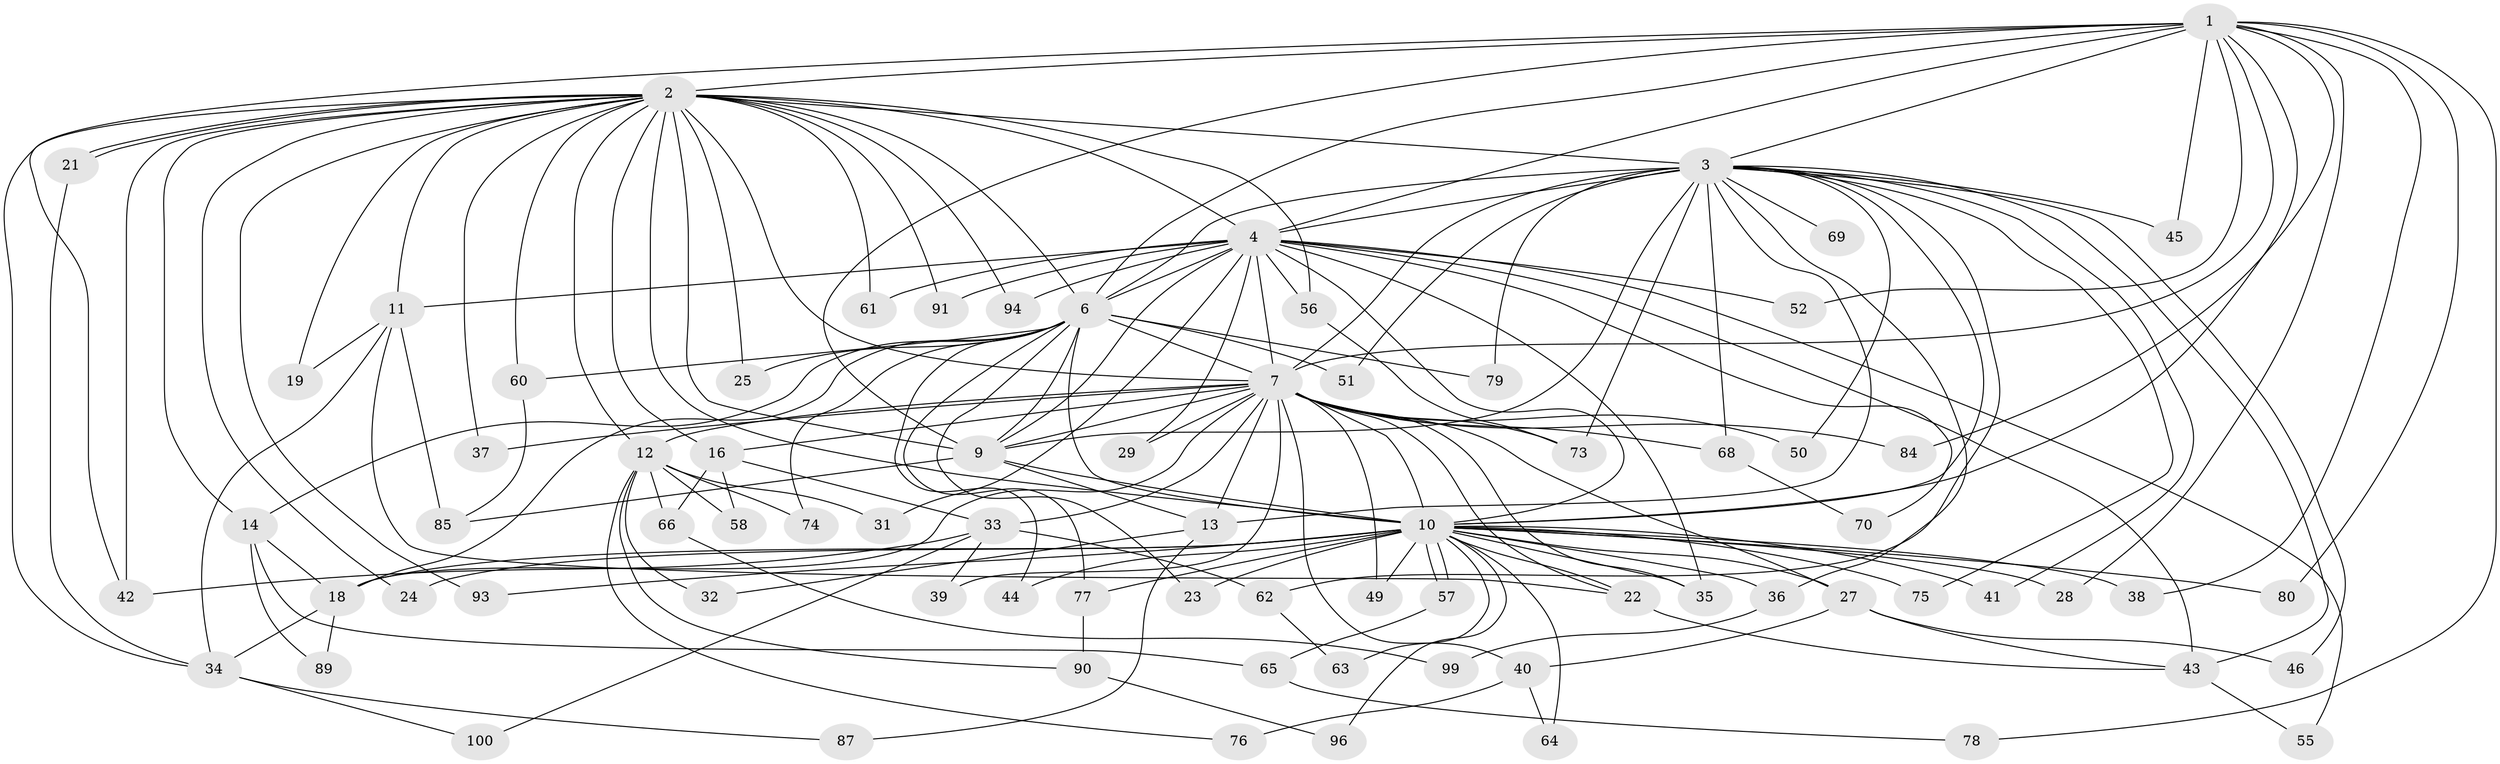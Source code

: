 // original degree distribution, {17: 0.01, 28: 0.01, 15: 0.01, 21: 0.01, 19: 0.01, 18: 0.01, 13: 0.01, 27: 0.01, 11: 0.01, 26: 0.01, 6: 0.05, 10: 0.01, 5: 0.04, 4: 0.04, 8: 0.01, 2: 0.54, 3: 0.21}
// Generated by graph-tools (version 1.1) at 2025/38/02/21/25 10:38:52]
// undirected, 76 vertices, 175 edges
graph export_dot {
graph [start="1"]
  node [color=gray90,style=filled];
  1 [super="+47"];
  2 [super="+72"];
  3 [super="+5"];
  4 [super="+15"];
  6 [super="+20"];
  7 [super="+8"];
  9 [super="+71"];
  10 [super="+17"];
  11;
  12 [super="+59"];
  13 [super="+26"];
  14;
  16 [super="+30"];
  18 [super="+54"];
  19;
  21 [super="+92"];
  22 [super="+48"];
  23;
  24;
  25;
  27 [super="+88"];
  28;
  29;
  31;
  32;
  33 [super="+86"];
  34 [super="+82"];
  35 [super="+83"];
  36;
  37;
  38;
  39;
  40 [super="+67"];
  41;
  42;
  43 [super="+53"];
  44;
  45;
  46;
  49;
  50;
  51;
  52;
  55;
  56;
  57;
  58;
  60;
  61;
  62;
  63;
  64;
  65;
  66;
  68;
  69;
  70;
  73 [super="+98"];
  74;
  75 [super="+81"];
  76;
  77;
  78;
  79;
  80;
  84;
  85 [super="+95"];
  87;
  89;
  90;
  91 [super="+97"];
  93;
  94;
  96;
  99;
  100;
  1 -- 2;
  1 -- 3 [weight=2];
  1 -- 4;
  1 -- 6;
  1 -- 7 [weight=2];
  1 -- 9;
  1 -- 10;
  1 -- 28;
  1 -- 38;
  1 -- 42;
  1 -- 45 [weight=2];
  1 -- 52;
  1 -- 78;
  1 -- 80;
  1 -- 84;
  2 -- 3 [weight=2];
  2 -- 4;
  2 -- 6;
  2 -- 7 [weight=3];
  2 -- 9;
  2 -- 10;
  2 -- 11;
  2 -- 14;
  2 -- 19;
  2 -- 21;
  2 -- 21;
  2 -- 24;
  2 -- 25;
  2 -- 37;
  2 -- 42;
  2 -- 56;
  2 -- 60;
  2 -- 61;
  2 -- 91;
  2 -- 93;
  2 -- 94;
  2 -- 12;
  2 -- 34;
  2 -- 16;
  3 -- 4 [weight=2];
  3 -- 6 [weight=2];
  3 -- 7 [weight=4];
  3 -- 9 [weight=2];
  3 -- 10 [weight=2];
  3 -- 36;
  3 -- 43;
  3 -- 50;
  3 -- 51;
  3 -- 62;
  3 -- 68;
  3 -- 69;
  3 -- 13 [weight=2];
  3 -- 79;
  3 -- 41;
  3 -- 45;
  3 -- 46;
  3 -- 73;
  3 -- 75;
  4 -- 6;
  4 -- 7 [weight=3];
  4 -- 9;
  4 -- 10;
  4 -- 11;
  4 -- 29;
  4 -- 31;
  4 -- 43;
  4 -- 52;
  4 -- 55;
  4 -- 56;
  4 -- 91 [weight=2];
  4 -- 94;
  4 -- 61;
  4 -- 70;
  4 -- 35;
  6 -- 7 [weight=2];
  6 -- 9;
  6 -- 10 [weight=2];
  6 -- 14;
  6 -- 23;
  6 -- 25;
  6 -- 44;
  6 -- 51;
  6 -- 77;
  6 -- 79;
  6 -- 18;
  6 -- 60;
  6 -- 74;
  7 -- 9 [weight=2];
  7 -- 10 [weight=2];
  7 -- 37;
  7 -- 73;
  7 -- 84;
  7 -- 68;
  7 -- 12;
  7 -- 13;
  7 -- 16;
  7 -- 18;
  7 -- 22;
  7 -- 27;
  7 -- 29;
  7 -- 33;
  7 -- 35;
  7 -- 39;
  7 -- 40 [weight=2];
  7 -- 49;
  7 -- 50;
  9 -- 10;
  9 -- 85;
  9 -- 13;
  10 -- 18;
  10 -- 23;
  10 -- 27;
  10 -- 35;
  10 -- 36;
  10 -- 41;
  10 -- 44;
  10 -- 49;
  10 -- 57;
  10 -- 57;
  10 -- 63;
  10 -- 64;
  10 -- 80;
  10 -- 93;
  10 -- 96;
  10 -- 38;
  10 -- 24;
  10 -- 75;
  10 -- 28;
  10 -- 77;
  10 -- 22;
  11 -- 19;
  11 -- 22;
  11 -- 34;
  11 -- 85;
  12 -- 31;
  12 -- 32;
  12 -- 58;
  12 -- 66;
  12 -- 74;
  12 -- 76;
  12 -- 90;
  13 -- 32;
  13 -- 87;
  14 -- 65;
  14 -- 89;
  14 -- 18;
  16 -- 33;
  16 -- 58;
  16 -- 66;
  18 -- 34;
  18 -- 89;
  21 -- 34;
  22 -- 43;
  27 -- 40;
  27 -- 46;
  27 -- 43;
  33 -- 39;
  33 -- 62;
  33 -- 100;
  33 -- 42;
  34 -- 87;
  34 -- 100;
  36 -- 99;
  40 -- 64;
  40 -- 76;
  43 -- 55;
  56 -- 73;
  57 -- 65;
  60 -- 85;
  62 -- 63;
  65 -- 78;
  66 -- 99;
  68 -- 70;
  77 -- 90;
  90 -- 96;
}

